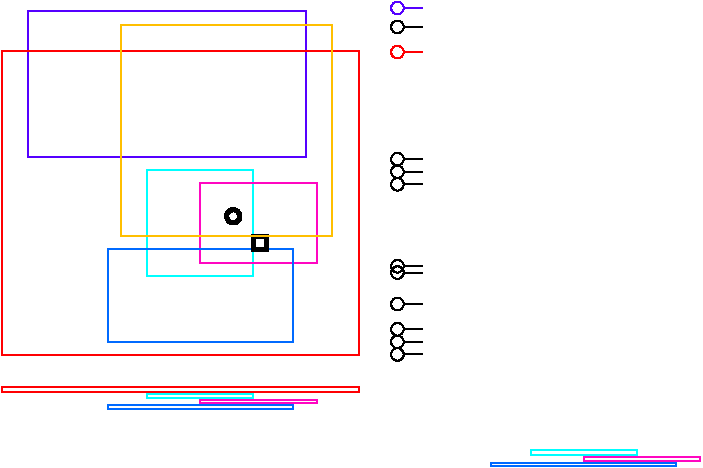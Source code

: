 #FIG 3.2  Produced by xfig version 3.2.5-alpha4
Portrait
Center
Metric
Letter  
100.00
Single
-2
1200 2
0 32 #afafaf
0 33 #ff0003
0 34 #00ffff
0 35 #5500ff
0 36 #ffbf00
0 37 #ff07c1
0 38 #006aff
0 39 #828282
0 40 #ff7f7f
0 41 #ffffff
6 6435 3915 7335 3960
2 3 0 1 37 0 0 0 -1 31.496 0 0 0 0 0 5
	 6461 3927 7295 3927 7295 3959 6461 3959 6461 3927
-6
6 5760 3960 7155 4005
2 3 0 1 38 0 0 0 -1 31.496 0 0 0 0 0 5
	 5799 3970 7122 3970 7122 3994 5799 3994 5799 3970
-6
6 6075 3870 6840 3915
2 3 0 1 34 0 0 0 -1 31.496 0 0 0 0 0 5
	 6083 3881 6839 3881 6839 3912 6083 3912 6083 3881
-6
6 5085 1755 5310 1845
1 3 0 1 0 7 50 -1 -1 0.000 1 0.0000 5130 1800 45 45 5130 1800 5130 1845
2 1 0 1 0 7 50 -1 -1 0.000 0 0 -1 0 0 2
	 5175 1800 5310 1800
-6
6 5085 675 5310 765
1 3 0 1 35 0 0 -1 -1 31.496 1 0.0000 5130 720 45 45 5130 720 5130 765
2 1 0 1 35 0 0 -1 -1 31.496 0 0 7 0 0 2
	 5175 720 5310 720
-6
1 3 0 1 0 7 50 -1 -1 0.000 1 0.0000 5130 855 45 45 5130 855 5130 900
1 3 0 1 0 7 50 -1 -1 0.000 1 0.0000 5130 1890 45 45 5130 1890 5130 1935
1 3 0 1 0 7 50 -1 -1 0.000 1 0.0000 5130 1980 45 45 5130 1980 5130 2025
1 3 0 1 0 7 50 -1 -1 0.000 1 0.0000 5130 2565 45 45 5130 2565 5130 2610
1 3 0 1 0 7 50 -1 -1 0.000 1 0.0000 5130 2610 45 45 5130 2610 5130 2655
1 3 0 1 0 7 50 -1 -1 0.000 1 0.0000 5130 2835 45 45 5130 2835 5130 2880
1 3 0 1 0 7 50 -1 -1 0.000 1 0.0000 5130 3015 45 45 5130 3015 5130 3060
1 3 0 1 0 7 50 -1 -1 0.000 1 0.0000 5130 3105 45 45 5130 3105 5130 3150
1 3 0 1 0 7 50 -1 -1 0.000 1 0.0000 5130 3195 45 45 5130 3195 5130 3240
1 1 0 3 41 41 0 0 20 31.496 1 0.0000 3957 2208 47 47 1170 7830 1170 7830
1 1 0 3 0 -1 0 0 -1 31.496 1 0.0000 3957 2208 47 47 1170 7830 1170 7830
1 3 0 1 33 7 50 -1 -1 0.000 1 0.0000 5130 1035 45 45 5130 1035 5130 1080
2 1 0 1 0 7 50 -1 -1 0.000 0 0 -1 0 0 2
	 5175 855 5310 855
2 1 0 1 0 7 50 -1 -1 0.000 0 0 -1 0 0 2
	 5175 1890 5310 1890
2 1 0 1 0 7 50 -1 -1 0.000 0 0 -1 0 0 2
	 5175 1980 5310 1980
2 1 0 1 0 7 50 -1 -1 0.000 0 0 -1 0 0 2
	 5175 2565 5310 2565
2 1 0 1 0 7 50 -1 -1 0.000 0 0 -1 0 0 2
	 5175 2610 5310 2610
2 1 0 1 0 7 50 -1 -1 0.000 0 0 -1 0 0 2
	 5175 2835 5310 2835
2 1 0 1 0 7 50 -1 -1 0.000 0 0 -1 0 0 2
	 5175 3015 5310 3015
2 1 0 1 0 7 50 -1 -1 0.000 0 0 -1 0 0 2
	 5175 3105 5310 3105
2 1 0 1 0 7 50 -1 -1 0.000 0 0 -1 0 0 2
	 5175 3195 5310 3195
2 3 0 1 35 0 0 0 -1 31.496 0 0 0 0 0 5
	 2492 744 4477 744 4477 1783 2492 1783 2492 744
2 3 0 1 33 0 0 0 -1 31.496 0 0 0 0 0 5
	 2303 1027 4855 1027 4855 3201 2303 3201 2303 1027
2 3 0 1 34 0 0 0 -1 31.496 0 0 0 0 0 5
	 3343 1878 4099 1878 4099 2634 3343 2634 3343 1878
2 3 0 1 37 0 0 0 -1 31.496 0 0 0 0 0 5
	 3721 1972 4555 1972 4555 2539 3721 2539 3721 1972
2 3 0 1 38 0 0 0 -1 31.496 0 0 0 0 0 5
	 3059 2445 4382 2445 4382 3106 3059 3106 3059 2445
2 3 0 1 41 41 0 -1 20 31.496 0 0 0 0 0 5
	 4099 2350 4193 2350 4193 2445 4099 2445 4099 2350
2 3 0 3 0 0 0 0 -1 31.496 0 0 0 0 0 5
	 4099 2350 4193 2350 4193 2445 4099 2445 4099 2350
2 3 0 1 34 0 0 0 -1 31.496 0 0 0 0 0 5
	 3343 3477 4099 3477 4099 3509 3343 3509 3343 3477
2 3 0 1 37 0 0 0 -1 31.496 0 0 0 0 0 5
	 3721 3520 4555 3520 4555 3544 3721 3544 3721 3520
2 3 0 1 38 0 0 0 -1 31.496 0 0 0 0 0 5
	 3059 3555 4382 3555 4382 3587 3059 3587 3059 3555
2 3 0 1 33 0 0 0 -1 31.496 0 0 0 0 0 5
	 2303 3431 4855 3431 4855 3462 2303 3462 2303 3431
2 3 0 1 36 0 0 0 -1 31.496 0 0 0 0 0 5
	 3154 838 4666 838 4666 2350 3154 2350 3154 838
2 1 0 1 33 7 50 -1 -1 0.000 0 0 -1 0 0 2
	 5175 1035 5310 1035
